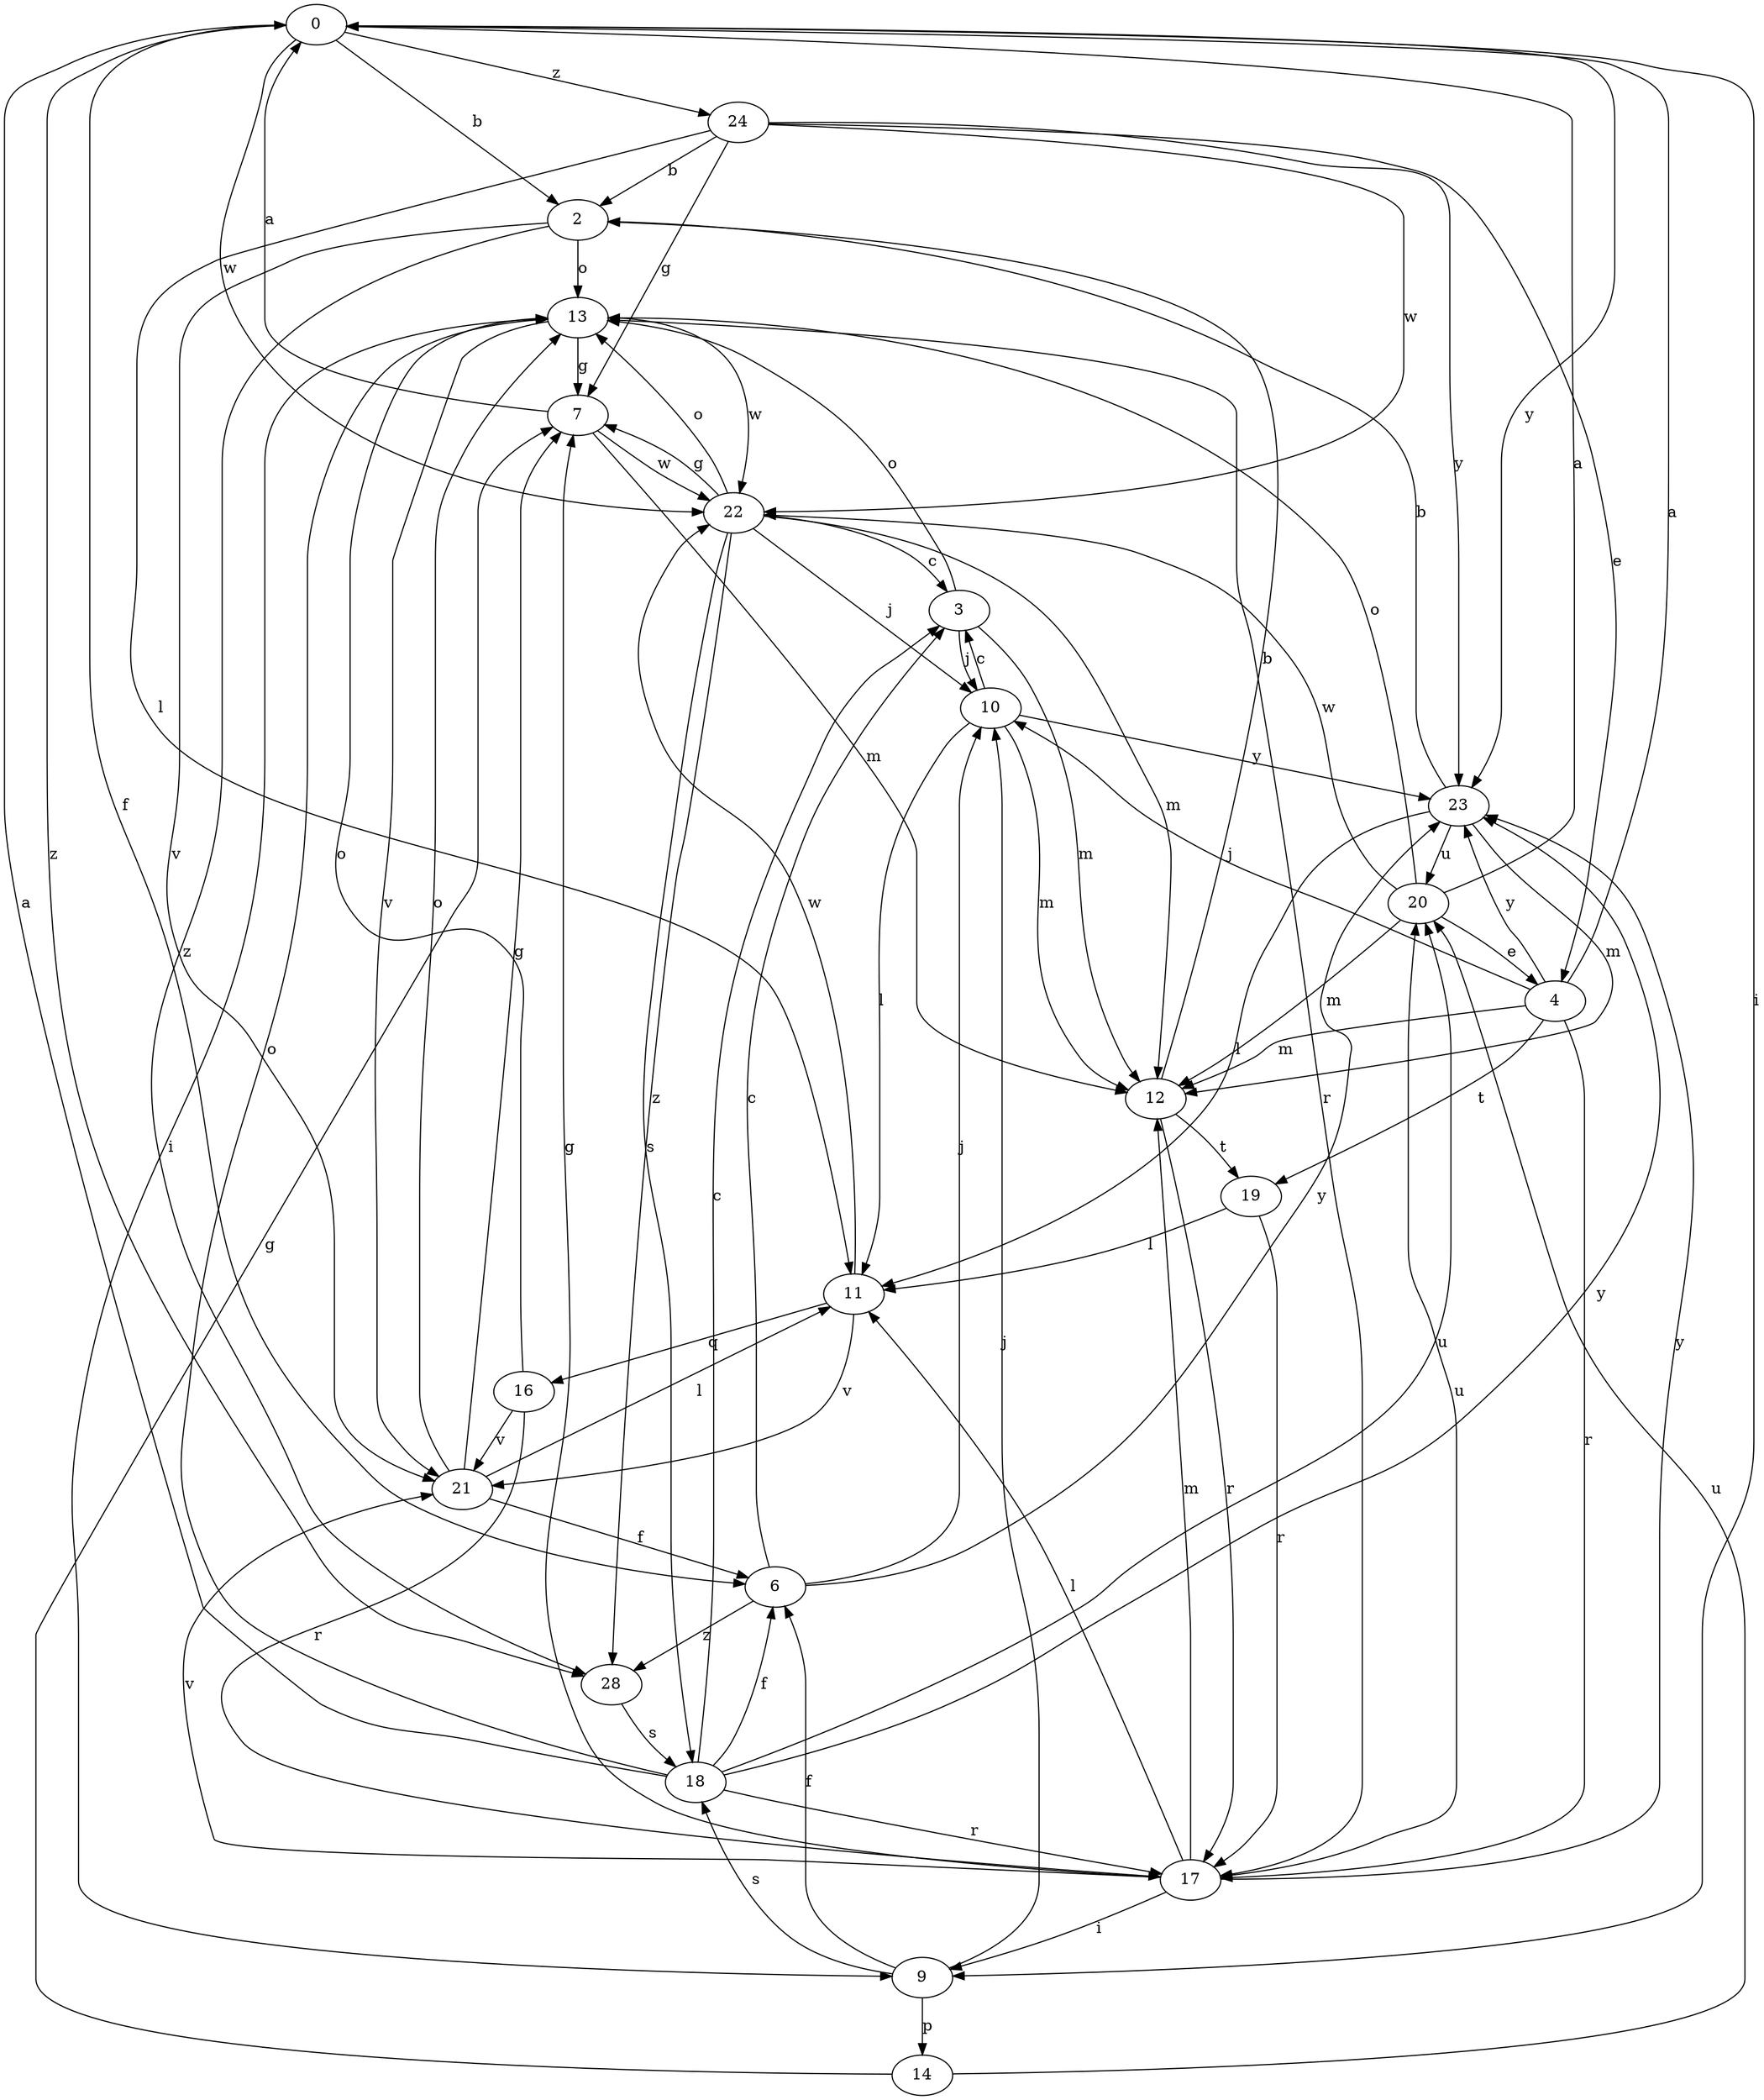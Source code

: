 strict digraph  {
0;
2;
3;
4;
6;
7;
9;
10;
11;
12;
13;
14;
16;
17;
18;
19;
20;
21;
22;
23;
24;
28;
0 -> 2  [label=b];
0 -> 6  [label=f];
0 -> 9  [label=i];
0 -> 22  [label=w];
0 -> 23  [label=y];
0 -> 24  [label=z];
0 -> 28  [label=z];
2 -> 13  [label=o];
2 -> 21  [label=v];
2 -> 28  [label=z];
3 -> 10  [label=j];
3 -> 12  [label=m];
3 -> 13  [label=o];
4 -> 0  [label=a];
4 -> 10  [label=j];
4 -> 12  [label=m];
4 -> 17  [label=r];
4 -> 19  [label=t];
4 -> 23  [label=y];
6 -> 3  [label=c];
6 -> 10  [label=j];
6 -> 23  [label=y];
6 -> 28  [label=z];
7 -> 0  [label=a];
7 -> 12  [label=m];
7 -> 22  [label=w];
9 -> 6  [label=f];
9 -> 10  [label=j];
9 -> 14  [label=p];
9 -> 18  [label=s];
10 -> 3  [label=c];
10 -> 11  [label=l];
10 -> 12  [label=m];
10 -> 23  [label=y];
11 -> 16  [label=q];
11 -> 21  [label=v];
11 -> 22  [label=w];
12 -> 2  [label=b];
12 -> 17  [label=r];
12 -> 19  [label=t];
13 -> 7  [label=g];
13 -> 9  [label=i];
13 -> 17  [label=r];
13 -> 21  [label=v];
13 -> 22  [label=w];
14 -> 7  [label=g];
14 -> 20  [label=u];
16 -> 13  [label=o];
16 -> 17  [label=r];
16 -> 21  [label=v];
17 -> 7  [label=g];
17 -> 9  [label=i];
17 -> 11  [label=l];
17 -> 12  [label=m];
17 -> 20  [label=u];
17 -> 21  [label=v];
17 -> 23  [label=y];
18 -> 0  [label=a];
18 -> 3  [label=c];
18 -> 6  [label=f];
18 -> 13  [label=o];
18 -> 17  [label=r];
18 -> 20  [label=u];
18 -> 23  [label=y];
19 -> 11  [label=l];
19 -> 17  [label=r];
20 -> 0  [label=a];
20 -> 4  [label=e];
20 -> 12  [label=m];
20 -> 13  [label=o];
20 -> 22  [label=w];
21 -> 6  [label=f];
21 -> 7  [label=g];
21 -> 11  [label=l];
21 -> 13  [label=o];
22 -> 3  [label=c];
22 -> 7  [label=g];
22 -> 10  [label=j];
22 -> 12  [label=m];
22 -> 13  [label=o];
22 -> 18  [label=s];
22 -> 28  [label=z];
23 -> 2  [label=b];
23 -> 11  [label=l];
23 -> 12  [label=m];
23 -> 20  [label=u];
24 -> 2  [label=b];
24 -> 4  [label=e];
24 -> 7  [label=g];
24 -> 11  [label=l];
24 -> 22  [label=w];
24 -> 23  [label=y];
28 -> 18  [label=s];
}
